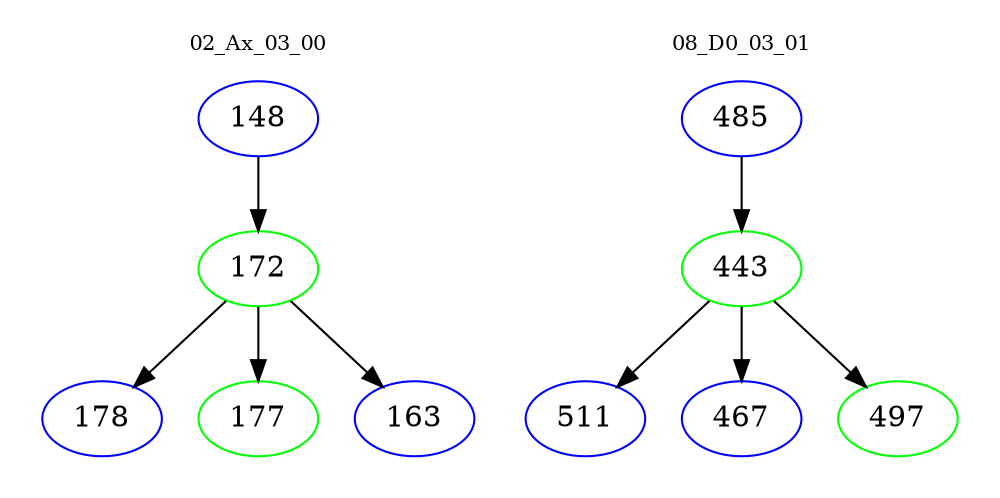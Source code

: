 digraph{
subgraph cluster_0 {
color = white
label = "02_Ax_03_00";
fontsize=10;
T0_148 [label="148", color="blue"]
T0_148 -> T0_172 [color="black"]
T0_172 [label="172", color="green"]
T0_172 -> T0_178 [color="black"]
T0_178 [label="178", color="blue"]
T0_172 -> T0_177 [color="black"]
T0_177 [label="177", color="green"]
T0_172 -> T0_163 [color="black"]
T0_163 [label="163", color="blue"]
}
subgraph cluster_1 {
color = white
label = "08_D0_03_01";
fontsize=10;
T1_485 [label="485", color="blue"]
T1_485 -> T1_443 [color="black"]
T1_443 [label="443", color="green"]
T1_443 -> T1_511 [color="black"]
T1_511 [label="511", color="blue"]
T1_443 -> T1_467 [color="black"]
T1_467 [label="467", color="blue"]
T1_443 -> T1_497 [color="black"]
T1_497 [label="497", color="green"]
}
}
